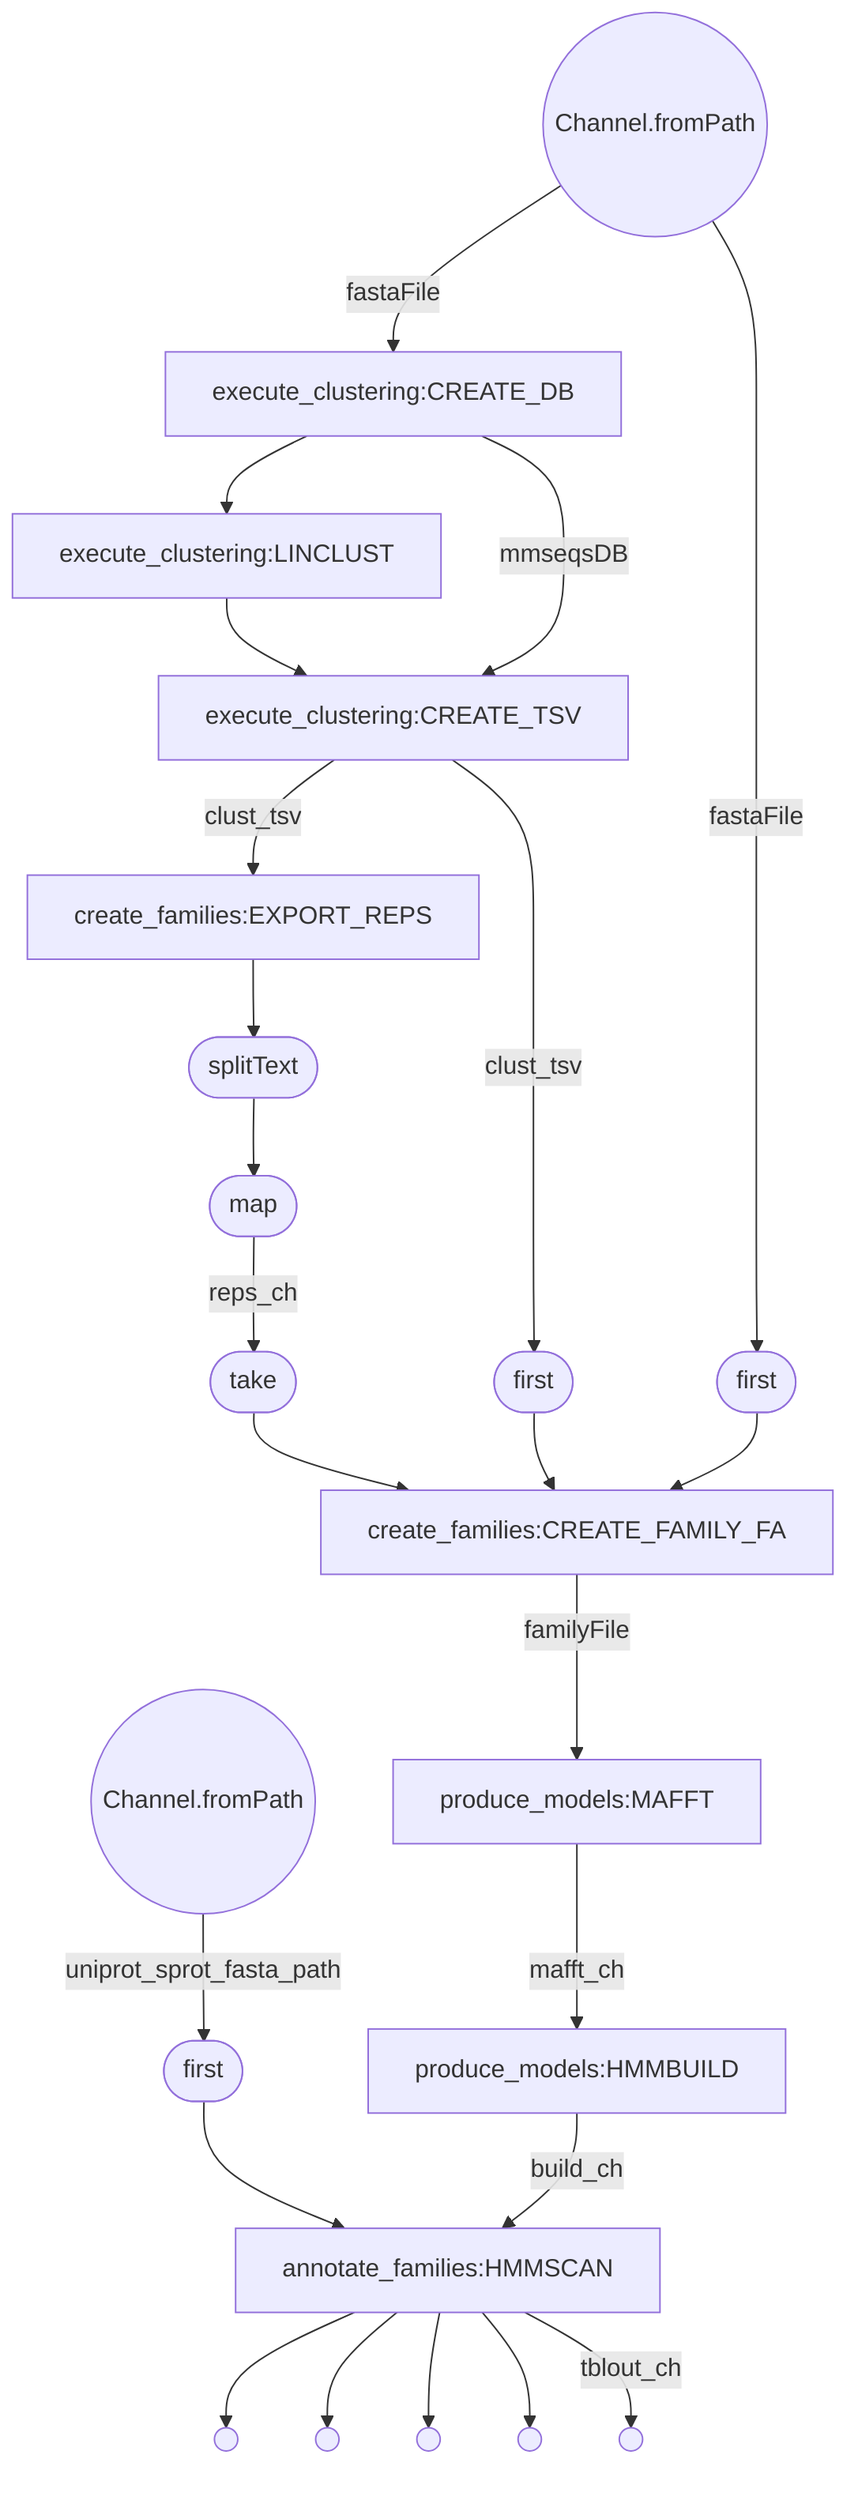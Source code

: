 flowchart TD
    p0((Channel.fromPath))
    p1((Channel.fromPath))
    p2[execute_clustering:CREATE_DB]
    p3[execute_clustering:LINCLUST]
    p4[execute_clustering:CREATE_TSV]
    p5[create_families:EXPORT_REPS]
    p6([splitText])
    p7([map])
    p8([first])
    p9([first])
    p10([take])
    p11[create_families:CREATE_FAMILY_FA]
    p12[produce_models:MAFFT]
    p13[produce_models:HMMBUILD]
    p14([first])
    p15[annotate_families:HMMSCAN]
    p16(( ))
    p17(( ))
    p18(( ))
    p19(( ))
    p20(( ))
    p0 -->|fastaFile| p2
    p1 -->|uniprot_sprot_fasta_path| p14
    p2 --> p3
    p3 --> p4
    p2 -->|mmseqsDB| p4
    p4 -->|clust_tsv| p5
    p5 --> p6
    p6 --> p7
    p7 -->|reps_ch| p10
    p4 -->|clust_tsv| p8
    p8 --> p11
    p0 -->|fastaFile| p9
    p9 --> p11
    p10 --> p11
    p11 -->|familyFile| p12
    p12 -->|mafft_ch| p13
    p13 -->|build_ch| p15
    p14 --> p15
    p15 --> p20
    p15 --> p19
    p15 --> p18
    p15 --> p17
    p15 -->|tblout_ch| p16